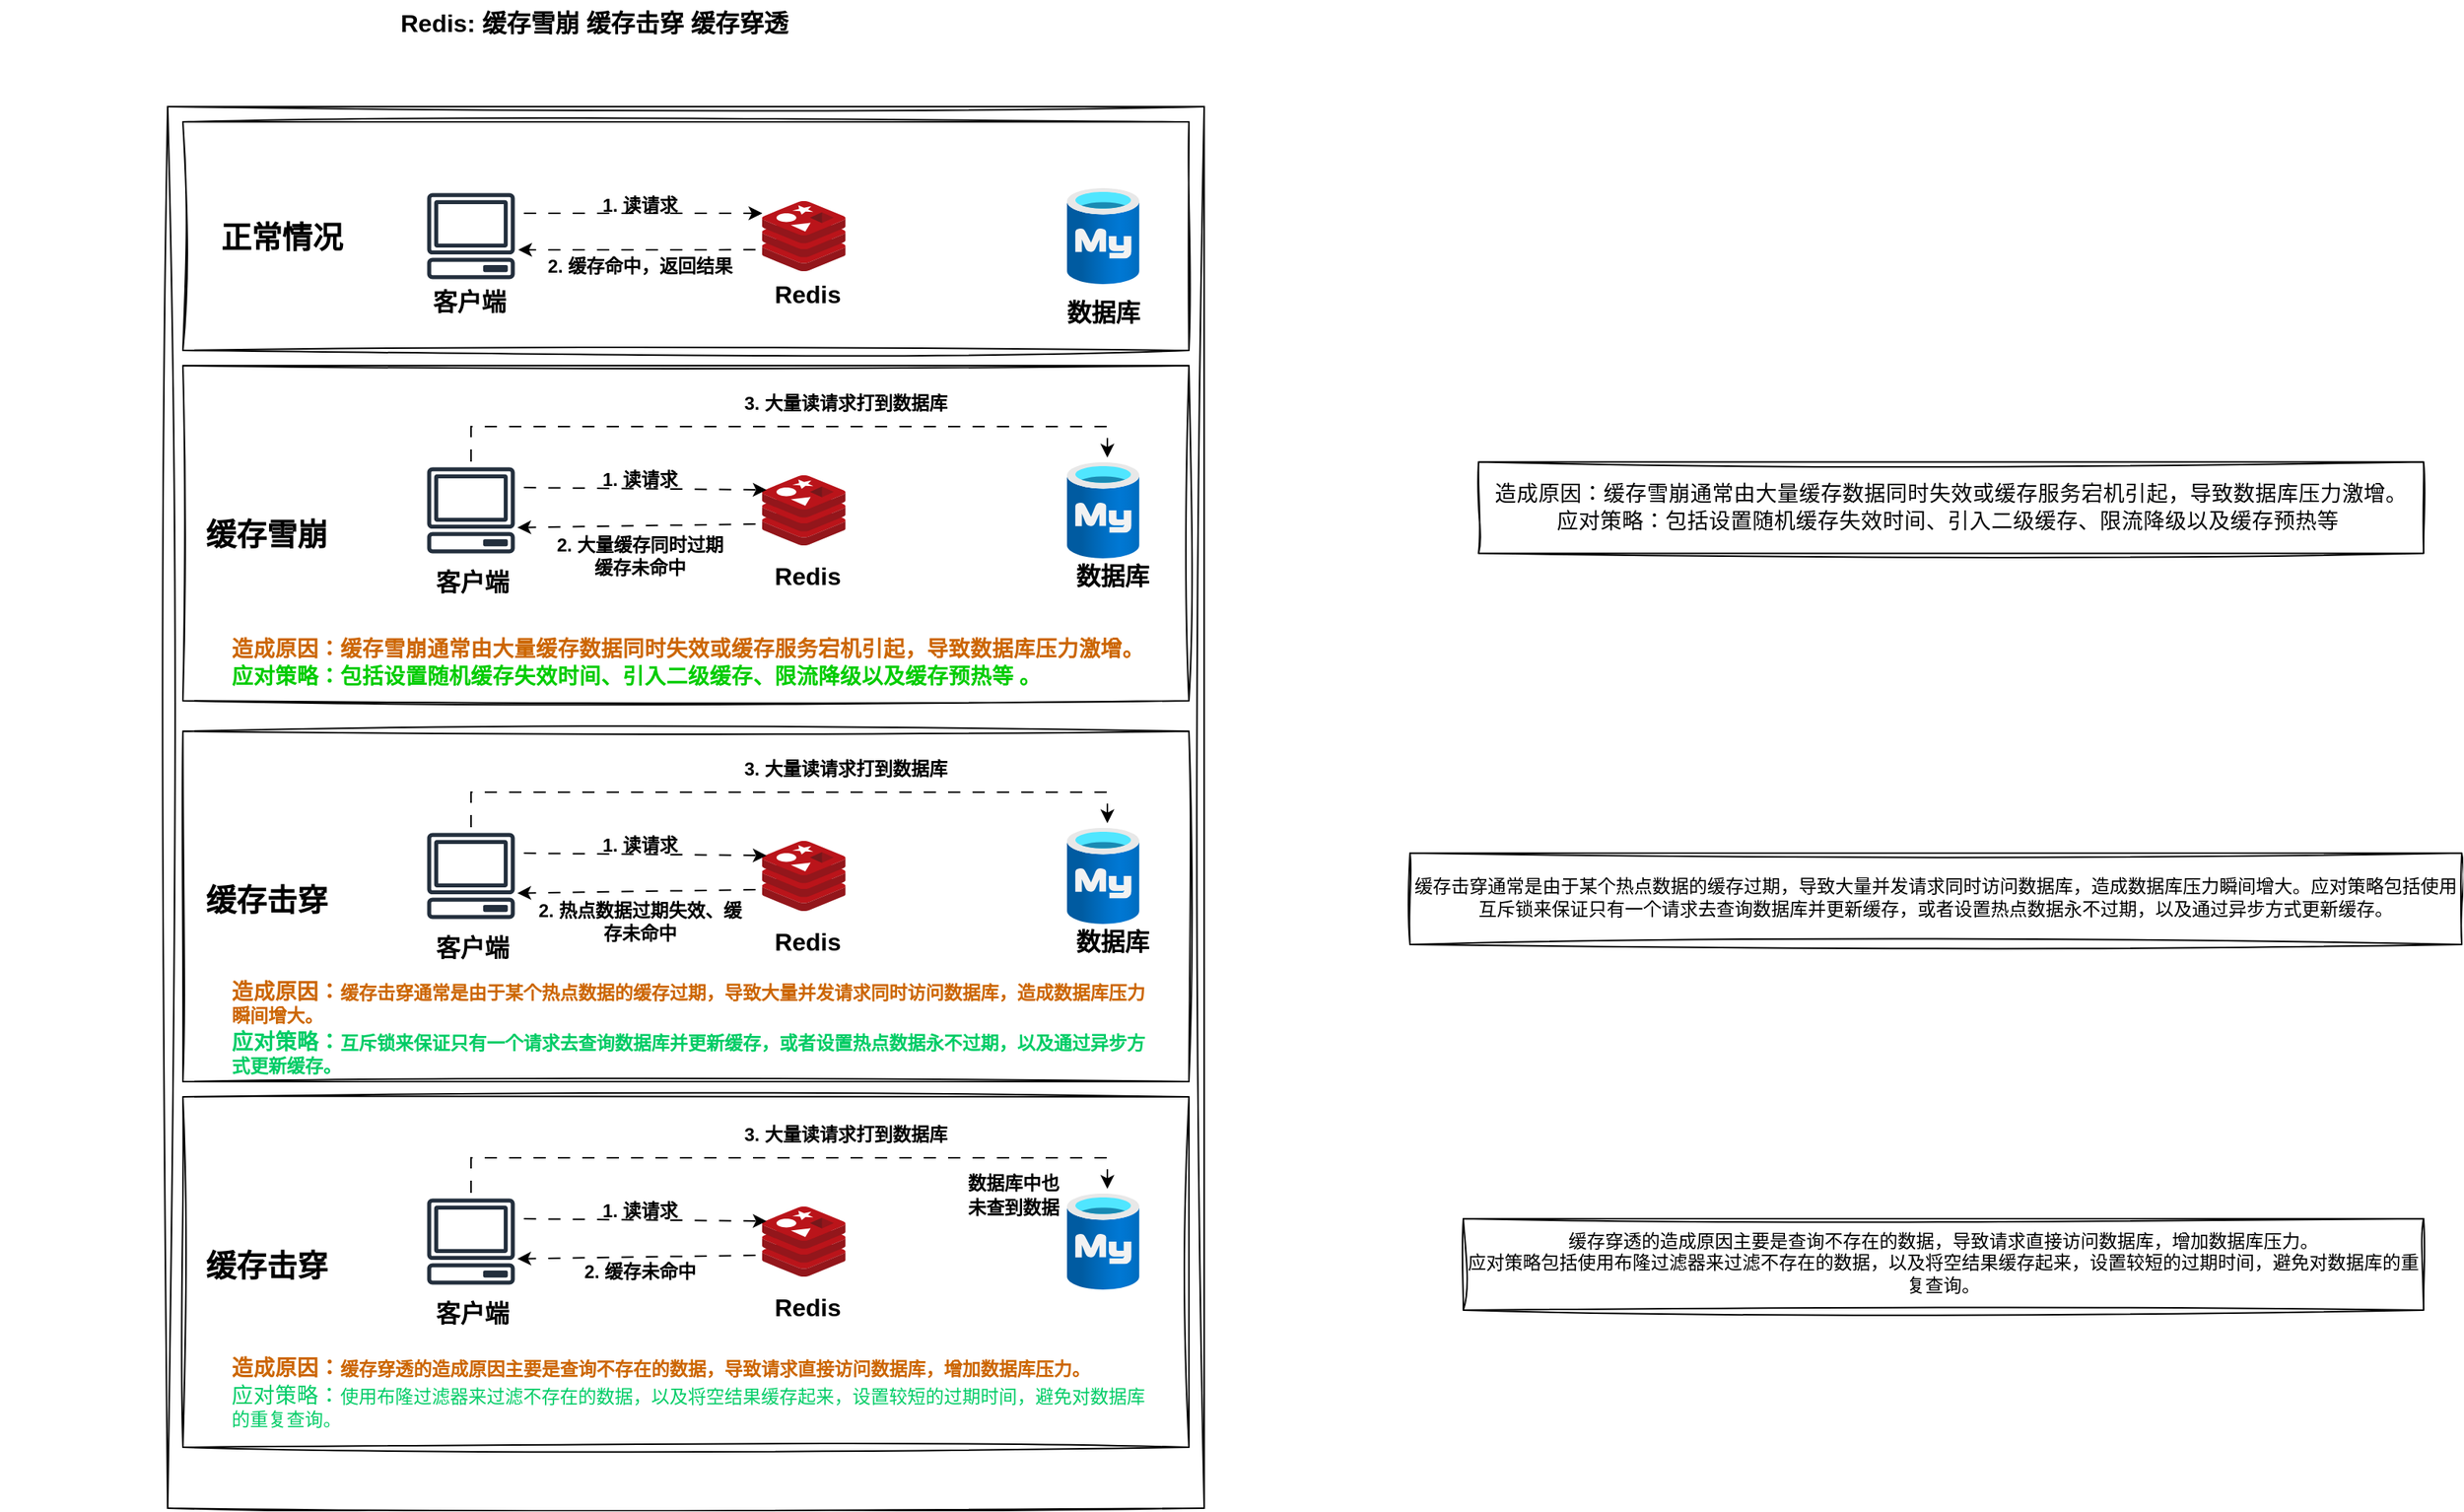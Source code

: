 <mxfile version="24.8.6">
  <diagram name="第 1 页" id="H7AIkp7wf3Uqtu_33iqM">
    <mxGraphModel dx="3267" dy="1319" grid="1" gridSize="10" guides="1" tooltips="1" connect="1" arrows="1" fold="1" page="1" pageScale="1" pageWidth="827" pageHeight="1169" math="0" shadow="0">
      <root>
        <mxCell id="0" />
        <mxCell id="1" parent="0" />
        <mxCell id="W_dNfOB0aYCIcV3kxhHt-1" value="" style="endArrow=none;html=1;rounded=0;sketch=1;hachureGap=4;jiggle=2;curveFitting=1;fontFamily=Architects Daughter;fontSource=https%3A%2F%2Ffonts.googleapis.com%2Fcss%3Ffamily%3DArchitects%2BDaughter;" edge="1" parent="1">
          <mxGeometry width="50" height="50" relative="1" as="geometry">
            <mxPoint x="80" y="120" as="sourcePoint" />
            <mxPoint x="760" y="120" as="targetPoint" />
          </mxGeometry>
        </mxCell>
        <mxCell id="W_dNfOB0aYCIcV3kxhHt-2" value="" style="endArrow=none;html=1;rounded=0;sketch=1;hachureGap=4;jiggle=2;curveFitting=1;fontFamily=Architects Daughter;fontSource=https%3A%2F%2Ffonts.googleapis.com%2Fcss%3Ffamily%3DArchitects%2BDaughter;" edge="1" parent="1">
          <mxGeometry width="50" height="50" relative="1" as="geometry">
            <mxPoint x="80" y="120" as="sourcePoint" />
            <mxPoint x="80" y="1040" as="targetPoint" />
          </mxGeometry>
        </mxCell>
        <mxCell id="W_dNfOB0aYCIcV3kxhHt-3" value="" style="endArrow=none;html=1;rounded=0;sketch=1;hachureGap=4;jiggle=2;curveFitting=1;fontFamily=Architects Daughter;fontSource=https%3A%2F%2Ffonts.googleapis.com%2Fcss%3Ffamily%3DArchitects%2BDaughter;" edge="1" parent="1">
          <mxGeometry width="50" height="50" relative="1" as="geometry">
            <mxPoint x="760" y="120" as="sourcePoint" />
            <mxPoint x="760" y="1040" as="targetPoint" />
          </mxGeometry>
        </mxCell>
        <mxCell id="W_dNfOB0aYCIcV3kxhHt-4" value="" style="endArrow=none;html=1;rounded=0;sketch=1;hachureGap=4;jiggle=2;curveFitting=1;fontFamily=Architects Daughter;fontSource=https%3A%2F%2Ffonts.googleapis.com%2Fcss%3Ffamily%3DArchitects%2BDaughter;" edge="1" parent="1">
          <mxGeometry width="50" height="50" relative="1" as="geometry">
            <mxPoint x="80" y="1040" as="sourcePoint" />
            <mxPoint x="760" y="1040" as="targetPoint" />
          </mxGeometry>
        </mxCell>
        <mxCell id="W_dNfOB0aYCIcV3kxhHt-5" value="" style="rounded=0;whiteSpace=wrap;html=1;sketch=1;hachureGap=4;jiggle=2;curveFitting=1;fontFamily=Architects Daughter;fontSource=https%3A%2F%2Ffonts.googleapis.com%2Fcss%3Ffamily%3DArchitects%2BDaughter;" vertex="1" parent="1">
          <mxGeometry x="90" y="130" width="660" height="150" as="geometry" />
        </mxCell>
        <mxCell id="W_dNfOB0aYCIcV3kxhHt-6" value="&lt;font size=&quot;1&quot; face=&quot;Helvetica&quot;&gt;&lt;b style=&quot;font-size: 16px;&quot;&gt;Redis: 缓存雪崩 缓存击穿 缓存穿透&lt;/b&gt;&lt;/font&gt;" style="text;html=1;align=center;verticalAlign=middle;whiteSpace=wrap;rounded=0;fontFamily=Architects Daughter;fontSource=https%3A%2F%2Ffonts.googleapis.com%2Fcss%3Ffamily%3DArchitects%2BDaughter;" vertex="1" parent="1">
          <mxGeometry x="-30" y="50" width="780" height="30" as="geometry" />
        </mxCell>
        <mxCell id="W_dNfOB0aYCIcV3kxhHt-7" value="&lt;span style=&quot;font-size: 20px;&quot;&gt;&lt;font style=&quot;font-size: 20px;&quot;&gt;正常情况&lt;/font&gt;&lt;/span&gt;" style="text;html=1;align=center;verticalAlign=middle;whiteSpace=wrap;rounded=0;fontFamily=Helvetica;fontStyle=1;fontSize=20;" vertex="1" parent="1">
          <mxGeometry x="110" y="190" width="90" height="30" as="geometry" />
        </mxCell>
        <mxCell id="W_dNfOB0aYCIcV3kxhHt-8" value="" style="sketch=0;outlineConnect=0;fontColor=#232F3E;gradientColor=none;fillColor=#232F3D;strokeColor=none;dashed=0;verticalLabelPosition=bottom;verticalAlign=top;align=center;html=1;fontSize=12;fontStyle=0;aspect=fixed;pointerEvents=1;shape=mxgraph.aws4.client;hachureGap=4;jiggle=2;curveFitting=1;fontFamily=Architects Daughter;fontSource=https%3A%2F%2Ffonts.googleapis.com%2Fcss%3Ffamily%3DArchitects%2BDaughter;" vertex="1" parent="1">
          <mxGeometry x="250" y="176.75" width="57.99" height="56.5" as="geometry" />
        </mxCell>
        <mxCell id="W_dNfOB0aYCIcV3kxhHt-9" value="" style="image;sketch=0;aspect=fixed;html=1;points=[];align=center;fontSize=12;image=img/lib/mscae/Cache_Redis_Product.svg;hachureGap=4;jiggle=2;curveFitting=1;fontFamily=Architects Daughter;fontSource=https%3A%2F%2Ffonts.googleapis.com%2Fcss%3Ffamily%3DArchitects%2BDaughter;" vertex="1" parent="1">
          <mxGeometry x="470" y="182" width="54.76" height="46" as="geometry" />
        </mxCell>
        <mxCell id="W_dNfOB0aYCIcV3kxhHt-10" value="" style="image;aspect=fixed;html=1;points=[];align=center;fontSize=12;image=img/lib/azure2/databases/Azure_Database_MySQL_Server.svg;sketch=1;hachureGap=4;jiggle=2;curveFitting=1;fontFamily=Architects Daughter;fontSource=https%3A%2F%2Ffonts.googleapis.com%2Fcss%3Ffamily%3DArchitects%2BDaughter;" vertex="1" parent="1">
          <mxGeometry x="670" y="173.37" width="47.44" height="63.25" as="geometry" />
        </mxCell>
        <mxCell id="W_dNfOB0aYCIcV3kxhHt-11" value="数据库" style="text;html=1;align=center;verticalAlign=middle;whiteSpace=wrap;rounded=0;fontFamily=Helvetica;fontStyle=1;fontSize=16;" vertex="1" parent="1">
          <mxGeometry x="664" y="240" width="60" height="30" as="geometry" />
        </mxCell>
        <mxCell id="W_dNfOB0aYCIcV3kxhHt-12" value="" style="endArrow=classic;html=1;rounded=0;hachureGap=4;fontFamily=Architects Daughter;fontSource=https%3A%2F%2Ffonts.googleapis.com%2Fcss%3Ffamily%3DArchitects%2BDaughter;entryX=0.576;entryY=0.4;entryDx=0;entryDy=0;entryPerimeter=0;flowAnimation=1;" edge="1" parent="1" target="W_dNfOB0aYCIcV3kxhHt-5">
          <mxGeometry width="50" height="50" relative="1" as="geometry">
            <mxPoint x="310" y="190" as="sourcePoint" />
            <mxPoint x="420" y="170" as="targetPoint" />
          </mxGeometry>
        </mxCell>
        <mxCell id="W_dNfOB0aYCIcV3kxhHt-13" value="" style="endArrow=classic;html=1;rounded=0;hachureGap=4;fontFamily=Architects Daughter;fontSource=https%3A%2F%2Ffonts.googleapis.com%2Fcss%3Ffamily%3DArchitects%2BDaughter;flowAnimation=1;exitX=-0.011;exitY=0.694;exitDx=0;exitDy=0;exitPerimeter=0;" edge="1" parent="1" source="W_dNfOB0aYCIcV3kxhHt-9">
          <mxGeometry width="50" height="50" relative="1" as="geometry">
            <mxPoint x="470" y="205" as="sourcePoint" />
            <mxPoint x="310" y="214" as="targetPoint" />
          </mxGeometry>
        </mxCell>
        <mxCell id="W_dNfOB0aYCIcV3kxhHt-14" value="Redis" style="text;html=1;align=center;verticalAlign=middle;whiteSpace=wrap;rounded=0;fontFamily=Helvetica;fontStyle=1;fontSize=16;" vertex="1" parent="1">
          <mxGeometry x="470" y="228" width="60" height="30" as="geometry" />
        </mxCell>
        <mxCell id="W_dNfOB0aYCIcV3kxhHt-15" value="客户端" style="text;html=1;align=center;verticalAlign=middle;whiteSpace=wrap;rounded=0;fontFamily=Helvetica;fontStyle=1;fontSize=16;" vertex="1" parent="1">
          <mxGeometry x="247.99" y="233.25" width="60" height="30" as="geometry" />
        </mxCell>
        <mxCell id="W_dNfOB0aYCIcV3kxhHt-16" value="1. 读请求" style="text;html=1;align=center;verticalAlign=middle;whiteSpace=wrap;rounded=0;fontFamily=Helvetica;fontStyle=1" vertex="1" parent="1">
          <mxGeometry x="360" y="170" width="60" height="30" as="geometry" />
        </mxCell>
        <mxCell id="W_dNfOB0aYCIcV3kxhHt-17" value="2. 缓存命中，返回结果" style="text;html=1;align=center;verticalAlign=middle;whiteSpace=wrap;rounded=0;fontFamily=Helvetica;fontStyle=1" vertex="1" parent="1">
          <mxGeometry x="320" y="210" width="140" height="30" as="geometry" />
        </mxCell>
        <mxCell id="W_dNfOB0aYCIcV3kxhHt-31" value="" style="rounded=0;whiteSpace=wrap;html=1;sketch=1;hachureGap=4;jiggle=2;curveFitting=1;fontFamily=Architects Daughter;fontSource=https%3A%2F%2Ffonts.googleapis.com%2Fcss%3Ffamily%3DArchitects%2BDaughter;" vertex="1" parent="1">
          <mxGeometry x="90" y="290" width="660" height="220" as="geometry" />
        </mxCell>
        <mxCell id="W_dNfOB0aYCIcV3kxhHt-32" value="缓存雪崩" style="text;html=1;align=center;verticalAlign=middle;whiteSpace=wrap;rounded=0;fontFamily=Helvetica;fontStyle=1;fontSize=20;" vertex="1" parent="1">
          <mxGeometry x="100" y="385" width="90" height="30" as="geometry" />
        </mxCell>
        <mxCell id="W_dNfOB0aYCIcV3kxhHt-33" value="" style="sketch=0;outlineConnect=0;fontColor=#232F3E;gradientColor=none;fillColor=#232F3D;strokeColor=none;dashed=0;verticalLabelPosition=bottom;verticalAlign=top;align=center;html=1;fontSize=12;fontStyle=0;aspect=fixed;pointerEvents=1;shape=mxgraph.aws4.client;hachureGap=4;jiggle=2;curveFitting=1;fontFamily=Architects Daughter;fontSource=https%3A%2F%2Ffonts.googleapis.com%2Fcss%3Ffamily%3DArchitects%2BDaughter;" vertex="1" parent="1">
          <mxGeometry x="250" y="356.75" width="57.99" height="56.5" as="geometry" />
        </mxCell>
        <mxCell id="W_dNfOB0aYCIcV3kxhHt-34" value="" style="image;sketch=0;aspect=fixed;html=1;points=[];align=center;fontSize=12;image=img/lib/mscae/Cache_Redis_Product.svg;hachureGap=4;jiggle=2;curveFitting=1;fontFamily=Architects Daughter;fontSource=https%3A%2F%2Ffonts.googleapis.com%2Fcss%3Ffamily%3DArchitects%2BDaughter;" vertex="1" parent="1">
          <mxGeometry x="470" y="362" width="54.76" height="46" as="geometry" />
        </mxCell>
        <mxCell id="W_dNfOB0aYCIcV3kxhHt-35" value="" style="image;aspect=fixed;html=1;points=[];align=center;fontSize=12;image=img/lib/azure2/databases/Azure_Database_MySQL_Server.svg;sketch=1;hachureGap=4;jiggle=2;curveFitting=1;fontFamily=Architects Daughter;fontSource=https%3A%2F%2Ffonts.googleapis.com%2Fcss%3Ffamily%3DArchitects%2BDaughter;" vertex="1" parent="1">
          <mxGeometry x="670" y="353.37" width="47.44" height="63.25" as="geometry" />
        </mxCell>
        <mxCell id="W_dNfOB0aYCIcV3kxhHt-36" value="数据库" style="text;html=1;align=center;verticalAlign=middle;whiteSpace=wrap;rounded=0;fontFamily=Helvetica;fontStyle=1;fontSize=16;" vertex="1" parent="1">
          <mxGeometry x="670" y="413.25" width="60" height="30" as="geometry" />
        </mxCell>
        <mxCell id="W_dNfOB0aYCIcV3kxhHt-37" value="" style="endArrow=classic;html=1;rounded=0;hachureGap=4;fontFamily=Architects Daughter;fontSource=https%3A%2F%2Ffonts.googleapis.com%2Fcss%3Ffamily%3DArchitects%2BDaughter;entryX=0.054;entryY=0.208;entryDx=0;entryDy=0;entryPerimeter=0;flowAnimation=1;" edge="1" parent="1" target="W_dNfOB0aYCIcV3kxhHt-34">
          <mxGeometry width="50" height="50" relative="1" as="geometry">
            <mxPoint x="310" y="370" as="sourcePoint" />
            <mxPoint x="420" y="350" as="targetPoint" />
          </mxGeometry>
        </mxCell>
        <mxCell id="W_dNfOB0aYCIcV3kxhHt-38" value="" style="endArrow=classic;html=1;rounded=0;hachureGap=4;fontFamily=Architects Daughter;fontSource=https%3A%2F%2Ffonts.googleapis.com%2Fcss%3Ffamily%3DArchitects%2BDaughter;flowAnimation=1;exitX=-0.011;exitY=0.694;exitDx=0;exitDy=0;exitPerimeter=0;entryX=1.029;entryY=0.7;entryDx=0;entryDy=0;entryPerimeter=0;" edge="1" parent="1" source="W_dNfOB0aYCIcV3kxhHt-34" target="W_dNfOB0aYCIcV3kxhHt-33">
          <mxGeometry width="50" height="50" relative="1" as="geometry">
            <mxPoint x="470" y="365" as="sourcePoint" />
            <mxPoint x="310" y="374" as="targetPoint" />
          </mxGeometry>
        </mxCell>
        <mxCell id="W_dNfOB0aYCIcV3kxhHt-39" value="Redis" style="text;html=1;align=center;verticalAlign=middle;whiteSpace=wrap;rounded=0;fontFamily=Helvetica;fontStyle=1;fontSize=16;" vertex="1" parent="1">
          <mxGeometry x="470" y="413.25" width="60" height="30" as="geometry" />
        </mxCell>
        <mxCell id="W_dNfOB0aYCIcV3kxhHt-40" value="客户端" style="text;html=1;align=center;verticalAlign=middle;whiteSpace=wrap;rounded=0;fontFamily=Helvetica;fontStyle=1;fontSize=16;" vertex="1" parent="1">
          <mxGeometry x="250" y="416.62" width="60" height="30" as="geometry" />
        </mxCell>
        <mxCell id="W_dNfOB0aYCIcV3kxhHt-41" value="1. 读请求" style="text;html=1;align=center;verticalAlign=middle;whiteSpace=wrap;rounded=0;fontFamily=Helvetica;fontStyle=1" vertex="1" parent="1">
          <mxGeometry x="360" y="350" width="60" height="30" as="geometry" />
        </mxCell>
        <mxCell id="W_dNfOB0aYCIcV3kxhHt-42" value="2. 大量缓存同时过期&lt;br&gt;缓存未命中" style="text;html=1;align=center;verticalAlign=middle;whiteSpace=wrap;rounded=0;fontFamily=Helvetica;fontStyle=1" vertex="1" parent="1">
          <mxGeometry x="320" y="400" width="140" height="30" as="geometry" />
        </mxCell>
        <mxCell id="W_dNfOB0aYCIcV3kxhHt-44" value="" style="endArrow=classic;html=1;rounded=0;hachureGap=4;fontFamily=Architects Daughter;fontSource=https%3A%2F%2Ffonts.googleapis.com%2Fcss%3Ffamily%3DArchitects%2BDaughter;entryX=0.558;entryY=-0.047;entryDx=0;entryDy=0;entryPerimeter=0;flowAnimation=1;edgeStyle=orthogonalEdgeStyle;" edge="1" parent="1" source="W_dNfOB0aYCIcV3kxhHt-33" target="W_dNfOB0aYCIcV3kxhHt-35">
          <mxGeometry width="50" height="50" relative="1" as="geometry">
            <mxPoint x="332" y="450" as="sourcePoint" />
            <mxPoint x="495" y="452" as="targetPoint" />
            <Array as="points">
              <mxPoint x="279" y="330" />
              <mxPoint x="696" y="330" />
            </Array>
          </mxGeometry>
        </mxCell>
        <mxCell id="W_dNfOB0aYCIcV3kxhHt-50" value="&lt;b&gt;&lt;font face=&quot;Helvetica&quot;&gt;3. 大量读请求打到数据库&lt;/font&gt;&lt;/b&gt;" style="text;html=1;align=center;verticalAlign=middle;whiteSpace=wrap;rounded=0;fontFamily=Architects Daughter;fontSource=https%3A%2F%2Ffonts.googleapis.com%2Fcss%3Ffamily%3DArchitects%2BDaughter;" vertex="1" parent="1">
          <mxGeometry x="440" y="300" width="170" height="30" as="geometry" />
        </mxCell>
        <mxCell id="W_dNfOB0aYCIcV3kxhHt-51" value="&lt;span style=&quot;white-space-collapse: preserve; text-align: start; color: rgb(6, 6, 7); font-family: -apple-system, blinkmacsystemfont, &amp;quot;Helvetica Neue&amp;quot;, helvetica, &amp;quot;segoe ui&amp;quot;, arial, roboto, &amp;quot;PingFang SC&amp;quot;, miui, &amp;quot;Hiragino Sans GB&amp;quot;, &amp;quot;Microsoft Yahei&amp;quot;, sans-serif; font-size: 14px; letter-spacing: 0.25px; background-color: rgb(255, 255, 255);&quot;&gt;造成原因：缓存雪崩通常由大量缓存数据同时失效或缓存服务宕机引起，导致数据库压力激增&lt;/span&gt;&lt;span style=&quot;white-space-collapse: preserve; text-align: start; color: rgb(6, 6, 7); font-family: -apple-system, blinkmacsystemfont, &amp;quot;Helvetica Neue&amp;quot;, helvetica, &amp;quot;segoe ui&amp;quot;, arial, roboto, &amp;quot;PingFang SC&amp;quot;, miui, &amp;quot;Hiragino Sans GB&amp;quot;, &amp;quot;Microsoft Yahei&amp;quot;, sans-serif; font-size: 14px; letter-spacing: 0.25px; background-color: rgb(255, 255, 255);&quot;&gt;。&lt;/span&gt;&lt;div&gt;&lt;span style=&quot;text-align: start; white-space-collapse: preserve; color: rgb(6, 6, 7); font-family: -apple-system, blinkmacsystemfont, &amp;quot;Helvetica Neue&amp;quot;, helvetica, &amp;quot;segoe ui&amp;quot;, arial, roboto, &amp;quot;PingFang SC&amp;quot;, miui, &amp;quot;Hiragino Sans GB&amp;quot;, &amp;quot;Microsoft Yahei&amp;quot;, sans-serif; font-size: 14px; letter-spacing: 0.25px; background-color: rgb(255, 255, 255);&quot;&gt;应对策略：包括设置随机缓存失效时间、引入二级缓存、限流降级以及缓存预热等 &lt;/span&gt;&lt;/div&gt;" style="rounded=0;whiteSpace=wrap;html=1;sketch=1;hachureGap=4;jiggle=2;curveFitting=1;fontFamily=Architects Daughter;fontSource=https%3A%2F%2Ffonts.googleapis.com%2Fcss%3Ffamily%3DArchitects%2BDaughter;" vertex="1" parent="1">
          <mxGeometry x="940" y="353.25" width="620" height="60" as="geometry" />
        </mxCell>
        <mxCell id="W_dNfOB0aYCIcV3kxhHt-53" value="&lt;font color=&quot;#cc6600&quot;&gt;&lt;b&gt;&lt;span style=&quot;white-space-collapse: preserve; font-family: -apple-system, blinkmacsystemfont, &amp;quot;Helvetica Neue&amp;quot;, helvetica, &amp;quot;segoe ui&amp;quot;, arial, roboto, &amp;quot;PingFang SC&amp;quot;, miui, &amp;quot;Hiragino Sans GB&amp;quot;, &amp;quot;Microsoft Yahei&amp;quot;, sans-serif; font-size: 14px; letter-spacing: 0.25px; background-color: rgb(255, 255, 255);&quot;&gt;造成原因：缓存雪崩通常由大量缓存数据同时失效或缓存服务宕机引起，导致数据库压力激增&lt;/span&gt;&lt;span style=&quot;white-space-collapse: preserve; font-family: -apple-system, blinkmacsystemfont, &amp;quot;Helvetica Neue&amp;quot;, helvetica, &amp;quot;segoe ui&amp;quot;, arial, roboto, &amp;quot;PingFang SC&amp;quot;, miui, &amp;quot;Hiragino Sans GB&amp;quot;, &amp;quot;Microsoft Yahei&amp;quot;, sans-serif; font-size: 14px; letter-spacing: 0.25px; background-color: rgb(255, 255, 255);&quot;&gt;。&lt;/span&gt;&lt;/b&gt;&lt;/font&gt;&lt;div&gt;&lt;span style=&quot;white-space-collapse: preserve; font-family: -apple-system, blinkmacsystemfont, &amp;quot;Helvetica Neue&amp;quot;, helvetica, &amp;quot;segoe ui&amp;quot;, arial, roboto, &amp;quot;PingFang SC&amp;quot;, miui, &amp;quot;Hiragino Sans GB&amp;quot;, &amp;quot;Microsoft Yahei&amp;quot;, sans-serif; font-size: 14px; letter-spacing: 0.25px; background-color: rgb(255, 255, 255);&quot;&gt;&lt;font color=&quot;#00cc00&quot;&gt;&lt;b&gt;应对策略：包括设置随机缓存失效时间、引入二级缓存、限流降级以及缓存预热等 。&lt;/b&gt;&lt;/font&gt;&lt;/span&gt;&lt;/div&gt;" style="text;html=1;align=left;verticalAlign=middle;whiteSpace=wrap;rounded=0;fontFamily=Architects Daughter;fontSource=https%3A%2F%2Ffonts.googleapis.com%2Fcss%3Ffamily%3DArchitects%2BDaughter;" vertex="1" parent="1">
          <mxGeometry x="120" y="470" width="610" height="30" as="geometry" />
        </mxCell>
        <mxCell id="W_dNfOB0aYCIcV3kxhHt-54" value="" style="rounded=0;whiteSpace=wrap;html=1;sketch=1;hachureGap=4;jiggle=2;curveFitting=1;fontFamily=Architects Daughter;fontSource=https%3A%2F%2Ffonts.googleapis.com%2Fcss%3Ffamily%3DArchitects%2BDaughter;" vertex="1" parent="1">
          <mxGeometry x="90" y="530" width="660" height="230" as="geometry" />
        </mxCell>
        <mxCell id="W_dNfOB0aYCIcV3kxhHt-55" value="缓存击穿" style="text;html=1;align=center;verticalAlign=middle;whiteSpace=wrap;rounded=0;fontFamily=Helvetica;fontStyle=1;fontSize=20;" vertex="1" parent="1">
          <mxGeometry x="100" y="625" width="90" height="30" as="geometry" />
        </mxCell>
        <mxCell id="W_dNfOB0aYCIcV3kxhHt-56" value="" style="sketch=0;outlineConnect=0;fontColor=#232F3E;gradientColor=none;fillColor=#232F3D;strokeColor=none;dashed=0;verticalLabelPosition=bottom;verticalAlign=top;align=center;html=1;fontSize=12;fontStyle=0;aspect=fixed;pointerEvents=1;shape=mxgraph.aws4.client;hachureGap=4;jiggle=2;curveFitting=1;fontFamily=Architects Daughter;fontSource=https%3A%2F%2Ffonts.googleapis.com%2Fcss%3Ffamily%3DArchitects%2BDaughter;" vertex="1" parent="1">
          <mxGeometry x="250" y="596.75" width="57.99" height="56.5" as="geometry" />
        </mxCell>
        <mxCell id="W_dNfOB0aYCIcV3kxhHt-57" value="" style="image;sketch=0;aspect=fixed;html=1;points=[];align=center;fontSize=12;image=img/lib/mscae/Cache_Redis_Product.svg;hachureGap=4;jiggle=2;curveFitting=1;fontFamily=Architects Daughter;fontSource=https%3A%2F%2Ffonts.googleapis.com%2Fcss%3Ffamily%3DArchitects%2BDaughter;" vertex="1" parent="1">
          <mxGeometry x="470" y="602" width="54.76" height="46" as="geometry" />
        </mxCell>
        <mxCell id="W_dNfOB0aYCIcV3kxhHt-58" value="" style="image;aspect=fixed;html=1;points=[];align=center;fontSize=12;image=img/lib/azure2/databases/Azure_Database_MySQL_Server.svg;sketch=1;hachureGap=4;jiggle=2;curveFitting=1;fontFamily=Architects Daughter;fontSource=https%3A%2F%2Ffonts.googleapis.com%2Fcss%3Ffamily%3DArchitects%2BDaughter;" vertex="1" parent="1">
          <mxGeometry x="670" y="593.37" width="47.44" height="63.25" as="geometry" />
        </mxCell>
        <mxCell id="W_dNfOB0aYCIcV3kxhHt-59" value="数据库" style="text;html=1;align=center;verticalAlign=middle;whiteSpace=wrap;rounded=0;fontFamily=Helvetica;fontStyle=1;fontSize=16;" vertex="1" parent="1">
          <mxGeometry x="670" y="653.25" width="60" height="30" as="geometry" />
        </mxCell>
        <mxCell id="W_dNfOB0aYCIcV3kxhHt-60" value="" style="endArrow=classic;html=1;rounded=0;hachureGap=4;fontFamily=Architects Daughter;fontSource=https%3A%2F%2Ffonts.googleapis.com%2Fcss%3Ffamily%3DArchitects%2BDaughter;entryX=0.054;entryY=0.208;entryDx=0;entryDy=0;entryPerimeter=0;flowAnimation=1;" edge="1" parent="1" target="W_dNfOB0aYCIcV3kxhHt-57">
          <mxGeometry width="50" height="50" relative="1" as="geometry">
            <mxPoint x="310" y="610" as="sourcePoint" />
            <mxPoint x="420" y="590" as="targetPoint" />
          </mxGeometry>
        </mxCell>
        <mxCell id="W_dNfOB0aYCIcV3kxhHt-61" value="" style="endArrow=classic;html=1;rounded=0;hachureGap=4;fontFamily=Architects Daughter;fontSource=https%3A%2F%2Ffonts.googleapis.com%2Fcss%3Ffamily%3DArchitects%2BDaughter;flowAnimation=1;exitX=-0.011;exitY=0.694;exitDx=0;exitDy=0;exitPerimeter=0;entryX=1.029;entryY=0.7;entryDx=0;entryDy=0;entryPerimeter=0;" edge="1" parent="1" source="W_dNfOB0aYCIcV3kxhHt-57" target="W_dNfOB0aYCIcV3kxhHt-56">
          <mxGeometry width="50" height="50" relative="1" as="geometry">
            <mxPoint x="470" y="605" as="sourcePoint" />
            <mxPoint x="310" y="614" as="targetPoint" />
          </mxGeometry>
        </mxCell>
        <mxCell id="W_dNfOB0aYCIcV3kxhHt-62" value="Redis" style="text;html=1;align=center;verticalAlign=middle;whiteSpace=wrap;rounded=0;fontFamily=Helvetica;fontStyle=1;fontSize=16;" vertex="1" parent="1">
          <mxGeometry x="470" y="653.25" width="60" height="30" as="geometry" />
        </mxCell>
        <mxCell id="W_dNfOB0aYCIcV3kxhHt-63" value="客户端" style="text;html=1;align=center;verticalAlign=middle;whiteSpace=wrap;rounded=0;fontFamily=Helvetica;fontStyle=1;fontSize=16;" vertex="1" parent="1">
          <mxGeometry x="250" y="656.62" width="60" height="30" as="geometry" />
        </mxCell>
        <mxCell id="W_dNfOB0aYCIcV3kxhHt-64" value="1. 读请求" style="text;html=1;align=center;verticalAlign=middle;whiteSpace=wrap;rounded=0;fontFamily=Helvetica;fontStyle=1" vertex="1" parent="1">
          <mxGeometry x="360" y="590" width="60" height="30" as="geometry" />
        </mxCell>
        <mxCell id="W_dNfOB0aYCIcV3kxhHt-65" value="2. 热点数据过期失效、缓存未命中" style="text;html=1;align=center;verticalAlign=middle;whiteSpace=wrap;rounded=0;fontFamily=Helvetica;fontStyle=1" vertex="1" parent="1">
          <mxGeometry x="320" y="640" width="140" height="30" as="geometry" />
        </mxCell>
        <mxCell id="W_dNfOB0aYCIcV3kxhHt-67" value="" style="endArrow=classic;html=1;rounded=0;hachureGap=4;fontFamily=Architects Daughter;fontSource=https%3A%2F%2Ffonts.googleapis.com%2Fcss%3Ffamily%3DArchitects%2BDaughter;entryX=0.558;entryY=-0.047;entryDx=0;entryDy=0;entryPerimeter=0;flowAnimation=1;edgeStyle=orthogonalEdgeStyle;" edge="1" parent="1" source="W_dNfOB0aYCIcV3kxhHt-56" target="W_dNfOB0aYCIcV3kxhHt-58">
          <mxGeometry width="50" height="50" relative="1" as="geometry">
            <mxPoint x="332" y="690" as="sourcePoint" />
            <mxPoint x="495" y="692" as="targetPoint" />
            <Array as="points">
              <mxPoint x="279" y="570" />
              <mxPoint x="696" y="570" />
            </Array>
          </mxGeometry>
        </mxCell>
        <mxCell id="W_dNfOB0aYCIcV3kxhHt-68" value="&lt;b&gt;&lt;font face=&quot;Helvetica&quot;&gt;3. 大量读请求打到数据库&lt;/font&gt;&lt;/b&gt;" style="text;html=1;align=center;verticalAlign=middle;whiteSpace=wrap;rounded=0;fontFamily=Architects Daughter;fontSource=https%3A%2F%2Ffonts.googleapis.com%2Fcss%3Ffamily%3DArchitects%2BDaughter;" vertex="1" parent="1">
          <mxGeometry x="440" y="540" width="170" height="30" as="geometry" />
        </mxCell>
        <mxCell id="W_dNfOB0aYCIcV3kxhHt-69" value="&lt;font color=&quot;#cc6600&quot; face=&quot;Helvetica&quot;&gt;&lt;b style=&quot;&quot;&gt;&lt;span style=&quot;white-space-collapse: preserve; font-size: 14px; letter-spacing: 0.25px; background-color: rgb(255, 255, 255);&quot;&gt;造成原因：&lt;/span&gt;&lt;span style=&quot;text-align: center;&quot;&gt;缓存击穿通常是由于某个热点数据的缓存过期，导致大量并发请求同时访问数据库，造成数据库压力瞬间增大。&lt;/span&gt;&lt;/b&gt;&lt;/font&gt;&lt;div&gt;&lt;font face=&quot;Helvetica&quot; style=&quot;&quot; color=&quot;#00cc66&quot;&gt;&lt;b style=&quot;&quot;&gt;&lt;span style=&quot;white-space-collapse: preserve; font-size: 14px; letter-spacing: 0.25px; background-color: rgb(255, 255, 255);&quot;&gt;应对策略：&lt;/span&gt;&lt;span style=&quot;text-align: center; background-color: initial;&quot;&gt;互斥锁来保证只有一个请求去查询数据库并更新缓存，或者设置热点数据永不过期，以及通过异步方式更新缓存。&lt;/span&gt;&lt;/b&gt;&lt;/font&gt;&lt;/div&gt;" style="text;html=1;align=left;verticalAlign=middle;whiteSpace=wrap;rounded=0;fontFamily=Architects Daughter;fontSource=https%3A%2F%2Ffonts.googleapis.com%2Fcss%3Ffamily%3DArchitects%2BDaughter;" vertex="1" parent="1">
          <mxGeometry x="120" y="710" width="610" height="30" as="geometry" />
        </mxCell>
        <mxCell id="W_dNfOB0aYCIcV3kxhHt-70" value="缓存击穿通常是由于某个热点数据的缓存过期，导致大量并发请求同时访问数据库，造成数据库压力瞬间增大。应对策略包括使用互斥锁来保证只有一个请求去查询数据库并更新缓存，或者设置热点数据永不过期，以及通过异步方式更新缓存。" style="rounded=0;whiteSpace=wrap;html=1;sketch=1;hachureGap=4;jiggle=2;curveFitting=1;fontFamily=Architects Daughter;fontSource=https%3A%2F%2Ffonts.googleapis.com%2Fcss%3Ffamily%3DArchitects%2BDaughter;" vertex="1" parent="1">
          <mxGeometry x="895" y="610" width="690" height="60" as="geometry" />
        </mxCell>
        <mxCell id="W_dNfOB0aYCIcV3kxhHt-71" value="" style="rounded=0;whiteSpace=wrap;html=1;sketch=1;hachureGap=4;jiggle=2;curveFitting=1;fontFamily=Architects Daughter;fontSource=https%3A%2F%2Ffonts.googleapis.com%2Fcss%3Ffamily%3DArchitects%2BDaughter;" vertex="1" parent="1">
          <mxGeometry x="90" y="770" width="660" height="230" as="geometry" />
        </mxCell>
        <mxCell id="W_dNfOB0aYCIcV3kxhHt-72" value="缓存击穿" style="text;html=1;align=center;verticalAlign=middle;whiteSpace=wrap;rounded=0;fontFamily=Helvetica;fontStyle=1;fontSize=20;" vertex="1" parent="1">
          <mxGeometry x="100" y="865" width="90" height="30" as="geometry" />
        </mxCell>
        <mxCell id="W_dNfOB0aYCIcV3kxhHt-73" value="" style="sketch=0;outlineConnect=0;fontColor=#232F3E;gradientColor=none;fillColor=#232F3D;strokeColor=none;dashed=0;verticalLabelPosition=bottom;verticalAlign=top;align=center;html=1;fontSize=12;fontStyle=0;aspect=fixed;pointerEvents=1;shape=mxgraph.aws4.client;hachureGap=4;jiggle=2;curveFitting=1;fontFamily=Architects Daughter;fontSource=https%3A%2F%2Ffonts.googleapis.com%2Fcss%3Ffamily%3DArchitects%2BDaughter;" vertex="1" parent="1">
          <mxGeometry x="250" y="836.75" width="57.99" height="56.5" as="geometry" />
        </mxCell>
        <mxCell id="W_dNfOB0aYCIcV3kxhHt-74" value="" style="image;sketch=0;aspect=fixed;html=1;points=[];align=center;fontSize=12;image=img/lib/mscae/Cache_Redis_Product.svg;hachureGap=4;jiggle=2;curveFitting=1;fontFamily=Architects Daughter;fontSource=https%3A%2F%2Ffonts.googleapis.com%2Fcss%3Ffamily%3DArchitects%2BDaughter;" vertex="1" parent="1">
          <mxGeometry x="470" y="842" width="54.76" height="46" as="geometry" />
        </mxCell>
        <mxCell id="W_dNfOB0aYCIcV3kxhHt-75" value="" style="image;aspect=fixed;html=1;points=[];align=center;fontSize=12;image=img/lib/azure2/databases/Azure_Database_MySQL_Server.svg;sketch=1;hachureGap=4;jiggle=2;curveFitting=1;fontFamily=Architects Daughter;fontSource=https%3A%2F%2Ffonts.googleapis.com%2Fcss%3Ffamily%3DArchitects%2BDaughter;" vertex="1" parent="1">
          <mxGeometry x="670" y="833.37" width="47.44" height="63.25" as="geometry" />
        </mxCell>
        <mxCell id="W_dNfOB0aYCIcV3kxhHt-76" value="" style="endArrow=classic;html=1;rounded=0;hachureGap=4;fontFamily=Architects Daughter;fontSource=https%3A%2F%2Ffonts.googleapis.com%2Fcss%3Ffamily%3DArchitects%2BDaughter;entryX=0.054;entryY=0.208;entryDx=0;entryDy=0;entryPerimeter=0;flowAnimation=1;" edge="1" parent="1" target="W_dNfOB0aYCIcV3kxhHt-74">
          <mxGeometry width="50" height="50" relative="1" as="geometry">
            <mxPoint x="310" y="850" as="sourcePoint" />
            <mxPoint x="420" y="830" as="targetPoint" />
          </mxGeometry>
        </mxCell>
        <mxCell id="W_dNfOB0aYCIcV3kxhHt-77" value="" style="endArrow=classic;html=1;rounded=0;hachureGap=4;fontFamily=Architects Daughter;fontSource=https%3A%2F%2Ffonts.googleapis.com%2Fcss%3Ffamily%3DArchitects%2BDaughter;flowAnimation=1;exitX=-0.011;exitY=0.694;exitDx=0;exitDy=0;exitPerimeter=0;entryX=1.029;entryY=0.7;entryDx=0;entryDy=0;entryPerimeter=0;" edge="1" parent="1" source="W_dNfOB0aYCIcV3kxhHt-74" target="W_dNfOB0aYCIcV3kxhHt-73">
          <mxGeometry width="50" height="50" relative="1" as="geometry">
            <mxPoint x="470" y="845" as="sourcePoint" />
            <mxPoint x="310" y="854" as="targetPoint" />
          </mxGeometry>
        </mxCell>
        <mxCell id="W_dNfOB0aYCIcV3kxhHt-78" value="Redis" style="text;html=1;align=center;verticalAlign=middle;whiteSpace=wrap;rounded=0;fontFamily=Helvetica;fontStyle=1;fontSize=16;" vertex="1" parent="1">
          <mxGeometry x="470" y="893.25" width="60" height="30" as="geometry" />
        </mxCell>
        <mxCell id="W_dNfOB0aYCIcV3kxhHt-79" value="客户端" style="text;html=1;align=center;verticalAlign=middle;whiteSpace=wrap;rounded=0;fontFamily=Helvetica;fontStyle=1;fontSize=16;" vertex="1" parent="1">
          <mxGeometry x="250" y="896.62" width="60" height="30" as="geometry" />
        </mxCell>
        <mxCell id="W_dNfOB0aYCIcV3kxhHt-80" value="1. 读请求" style="text;html=1;align=center;verticalAlign=middle;whiteSpace=wrap;rounded=0;fontFamily=Helvetica;fontStyle=1" vertex="1" parent="1">
          <mxGeometry x="360" y="830" width="60" height="30" as="geometry" />
        </mxCell>
        <mxCell id="W_dNfOB0aYCIcV3kxhHt-81" value="2. 缓存未命中" style="text;html=1;align=center;verticalAlign=middle;whiteSpace=wrap;rounded=0;fontFamily=Helvetica;fontStyle=1" vertex="1" parent="1">
          <mxGeometry x="320" y="870" width="140" height="30" as="geometry" />
        </mxCell>
        <mxCell id="W_dNfOB0aYCIcV3kxhHt-83" value="" style="endArrow=classic;html=1;rounded=0;hachureGap=4;fontFamily=Architects Daughter;fontSource=https%3A%2F%2Ffonts.googleapis.com%2Fcss%3Ffamily%3DArchitects%2BDaughter;entryX=0.558;entryY=-0.047;entryDx=0;entryDy=0;entryPerimeter=0;flowAnimation=1;edgeStyle=orthogonalEdgeStyle;" edge="1" parent="1" source="W_dNfOB0aYCIcV3kxhHt-73" target="W_dNfOB0aYCIcV3kxhHt-75">
          <mxGeometry width="50" height="50" relative="1" as="geometry">
            <mxPoint x="332" y="930" as="sourcePoint" />
            <mxPoint x="495" y="932" as="targetPoint" />
            <Array as="points">
              <mxPoint x="279" y="810" />
              <mxPoint x="696" y="810" />
            </Array>
          </mxGeometry>
        </mxCell>
        <mxCell id="W_dNfOB0aYCIcV3kxhHt-84" value="&lt;b&gt;&lt;font face=&quot;Helvetica&quot;&gt;3. 大量读请求打到数据库&lt;/font&gt;&lt;/b&gt;" style="text;html=1;align=center;verticalAlign=middle;whiteSpace=wrap;rounded=0;fontFamily=Architects Daughter;fontSource=https%3A%2F%2Ffonts.googleapis.com%2Fcss%3Ffamily%3DArchitects%2BDaughter;" vertex="1" parent="1">
          <mxGeometry x="440" y="780" width="170" height="30" as="geometry" />
        </mxCell>
        <mxCell id="W_dNfOB0aYCIcV3kxhHt-85" value="&lt;font face=&quot;Helvetica&quot; color=&quot;#cc6600&quot;&gt;&lt;b&gt;&lt;span style=&quot;white-space-collapse: preserve; font-size: 14px; letter-spacing: 0.25px; background-color: rgb(255, 255, 255);&quot;&gt;造成原因：&lt;/span&gt;&lt;span style=&quot;text-align: center;&quot;&gt;缓存穿透的造成原因主要是查询不存在的数据，导致请求直接访问数据库，增加数据库压力。&lt;/span&gt;&lt;/b&gt;&lt;/font&gt;&lt;div&gt;&lt;font face=&quot;Helvetica&quot; color=&quot;#00cc66&quot;&gt;&lt;span style=&quot;white-space-collapse: preserve; font-size: 14px; letter-spacing: 0.25px; background-color: rgb(255, 255, 255);&quot;&gt;应对策略：&lt;/span&gt;&lt;span style=&quot;text-align: center; background-color: initial;&quot;&gt;使用布隆过滤器来过滤不存在的数据，以及将空结果缓存起来，设置较短的过期时间，避免对数据库的重复查询。&lt;/span&gt;&lt;/font&gt;&lt;/div&gt;" style="text;html=1;align=left;verticalAlign=middle;whiteSpace=wrap;rounded=0;fontFamily=Architects Daughter;fontSource=https%3A%2F%2Ffonts.googleapis.com%2Fcss%3Ffamily%3DArchitects%2BDaughter;" vertex="1" parent="1">
          <mxGeometry x="120" y="950" width="610" height="30" as="geometry" />
        </mxCell>
        <mxCell id="W_dNfOB0aYCIcV3kxhHt-86" value="&lt;b&gt;&lt;font face=&quot;Helvetica&quot;&gt;数据库中也未查到数据&lt;/font&gt;&lt;/b&gt;" style="text;html=1;align=center;verticalAlign=middle;whiteSpace=wrap;rounded=0;fontFamily=Architects Daughter;fontSource=https%3A%2F%2Ffonts.googleapis.com%2Fcss%3Ffamily%3DArchitects%2BDaughter;" vertex="1" parent="1">
          <mxGeometry x="600" y="810" width="70" height="50" as="geometry" />
        </mxCell>
        <mxCell id="W_dNfOB0aYCIcV3kxhHt-88" value="缓存穿透的造成原因主要是查询不存在的数据，导致请求直接访问数据库，增加数据库压力。&lt;div&gt;应对策略包括使用布隆过滤器来过滤不存在的数据，以及将空结果缓存起来，设置较短的过期时间，避免对数据库的重复查询。&lt;/div&gt;" style="whiteSpace=wrap;html=1;sketch=1;hachureGap=4;jiggle=2;curveFitting=1;fontFamily=Architects Daughter;fontSource=https%3A%2F%2Ffonts.googleapis.com%2Fcss%3Ffamily%3DArchitects%2BDaughter;" vertex="1" parent="1">
          <mxGeometry x="930" y="850" width="630" height="60" as="geometry" />
        </mxCell>
      </root>
    </mxGraphModel>
  </diagram>
</mxfile>
